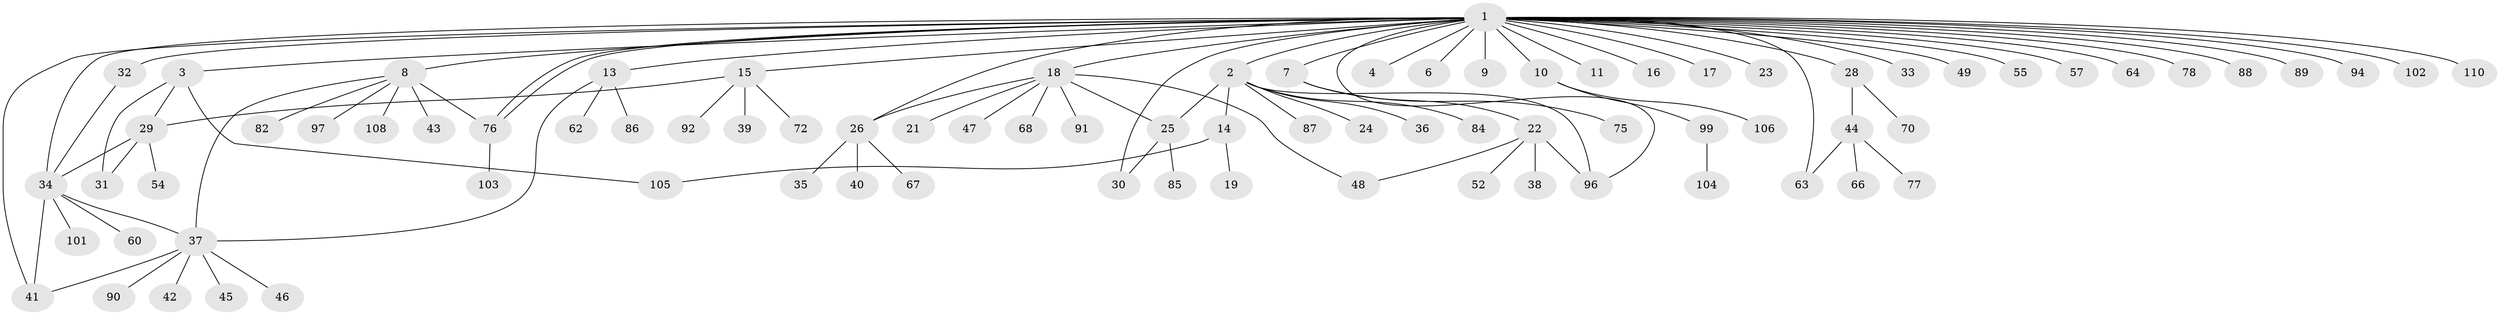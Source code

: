 // original degree distribution, {38: 0.009009009009009009, 7: 0.018018018018018018, 3: 0.10810810810810811, 1: 0.5585585585585585, 6: 0.02702702702702703, 4: 0.06306306306306306, 5: 0.02702702702702703, 2: 0.18018018018018017, 9: 0.009009009009009009}
// Generated by graph-tools (version 1.1) at 2025/11/02/27/25 16:11:12]
// undirected, 84 vertices, 101 edges
graph export_dot {
graph [start="1"]
  node [color=gray90,style=filled];
  1 [super="+56"];
  2 [super="+12"];
  3 [super="+5"];
  4;
  6;
  7;
  8 [super="+27"];
  9;
  10 [super="+65"];
  11;
  13 [super="+59"];
  14;
  15 [super="+71"];
  16;
  17;
  18 [super="+20"];
  19;
  21;
  22 [super="+98"];
  23;
  24;
  25 [super="+111"];
  26 [super="+61"];
  28;
  29 [super="+58"];
  30;
  31 [super="+74"];
  32;
  33;
  34 [super="+95"];
  35;
  36 [super="+80"];
  37 [super="+53"];
  38;
  39;
  40;
  41;
  42 [super="+93"];
  43;
  44 [super="+51"];
  45;
  46 [super="+50"];
  47;
  48 [super="+107"];
  49;
  52;
  54 [super="+81"];
  55;
  57;
  60;
  62 [super="+69"];
  63;
  64;
  66 [super="+79"];
  67 [super="+73"];
  68;
  70;
  72;
  75 [super="+83"];
  76;
  77 [super="+100"];
  78;
  82;
  84;
  85;
  86;
  87;
  88;
  89;
  90;
  91;
  92;
  94;
  96;
  97;
  99;
  101;
  102;
  103;
  104;
  105;
  106 [super="+109"];
  108;
  110;
  1 -- 2;
  1 -- 3;
  1 -- 4;
  1 -- 6;
  1 -- 7;
  1 -- 8 [weight=2];
  1 -- 9;
  1 -- 10;
  1 -- 11;
  1 -- 13;
  1 -- 15;
  1 -- 16;
  1 -- 17;
  1 -- 18;
  1 -- 23;
  1 -- 28;
  1 -- 30;
  1 -- 32;
  1 -- 33;
  1 -- 34;
  1 -- 41;
  1 -- 49;
  1 -- 55;
  1 -- 57;
  1 -- 63;
  1 -- 64;
  1 -- 76;
  1 -- 76;
  1 -- 78;
  1 -- 89;
  1 -- 94;
  1 -- 96;
  1 -- 102;
  1 -- 110;
  1 -- 88;
  1 -- 26;
  2 -- 14;
  2 -- 24;
  2 -- 84;
  2 -- 87;
  2 -- 96;
  2 -- 25;
  2 -- 36;
  3 -- 105;
  3 -- 29;
  3 -- 31;
  7 -- 22;
  7 -- 75;
  8 -- 37;
  8 -- 76;
  8 -- 97;
  8 -- 108;
  8 -- 82;
  8 -- 43;
  10 -- 99;
  10 -- 106;
  13 -- 37;
  13 -- 86;
  13 -- 62;
  14 -- 19;
  14 -- 105;
  15 -- 39;
  15 -- 92;
  15 -- 72;
  15 -- 29;
  18 -- 21;
  18 -- 48;
  18 -- 68;
  18 -- 25;
  18 -- 26;
  18 -- 91;
  18 -- 47;
  22 -- 38;
  22 -- 48;
  22 -- 52;
  22 -- 96;
  25 -- 30;
  25 -- 85;
  26 -- 35;
  26 -- 40;
  26 -- 67;
  28 -- 44;
  28 -- 70;
  29 -- 54;
  29 -- 34;
  29 -- 31;
  32 -- 34;
  34 -- 37;
  34 -- 41;
  34 -- 60;
  34 -- 101;
  37 -- 41;
  37 -- 42;
  37 -- 45;
  37 -- 46;
  37 -- 90;
  44 -- 63;
  44 -- 66;
  44 -- 77;
  76 -- 103;
  99 -- 104;
}
